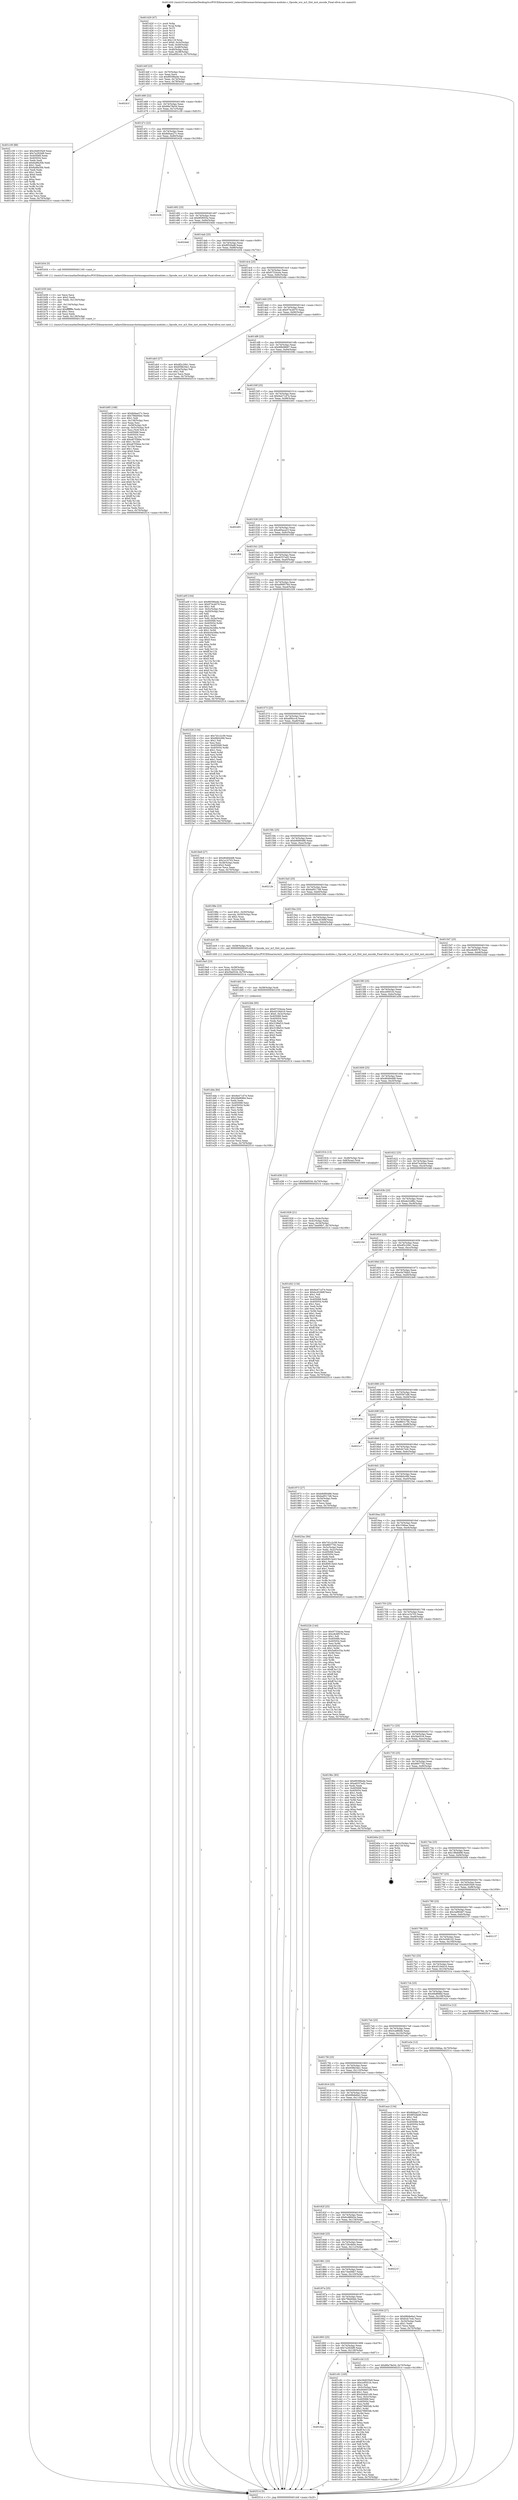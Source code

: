 digraph "0x401420" {
  label = "0x401420 (/mnt/c/Users/mathe/Desktop/tcc/POCII/binaries/extr_radare2librasmarchxtensagnuxtensa-modules.c_Opcode_wsr_m3_Slot_inst_encode_Final-ollvm.out::main(0))"
  labelloc = "t"
  node[shape=record]

  Entry [label="",width=0.3,height=0.3,shape=circle,fillcolor=black,style=filled]
  "0x40144f" [label="{
     0x40144f [23]\l
     | [instrs]\l
     &nbsp;&nbsp;0x40144f \<+3\>: mov -0x70(%rbp),%eax\l
     &nbsp;&nbsp;0x401452 \<+2\>: mov %eax,%ecx\l
     &nbsp;&nbsp;0x401454 \<+6\>: sub $0x89396ede,%ecx\l
     &nbsp;&nbsp;0x40145a \<+3\>: mov %eax,-0x74(%rbp)\l
     &nbsp;&nbsp;0x40145d \<+3\>: mov %ecx,-0x78(%rbp)\l
     &nbsp;&nbsp;0x401460 \<+6\>: je 000000000040241f \<main+0xfff\>\l
  }"]
  "0x40241f" [label="{
     0x40241f\l
  }", style=dashed]
  "0x401466" [label="{
     0x401466 [22]\l
     | [instrs]\l
     &nbsp;&nbsp;0x401466 \<+5\>: jmp 000000000040146b \<main+0x4b\>\l
     &nbsp;&nbsp;0x40146b \<+3\>: mov -0x74(%rbp),%eax\l
     &nbsp;&nbsp;0x40146e \<+5\>: sub $0x89a78e5d,%eax\l
     &nbsp;&nbsp;0x401473 \<+3\>: mov %eax,-0x7c(%rbp)\l
     &nbsp;&nbsp;0x401476 \<+6\>: je 0000000000401c39 \<main+0x819\>\l
  }"]
  Exit [label="",width=0.3,height=0.3,shape=circle,fillcolor=black,style=filled,peripheries=2]
  "0x401c39" [label="{
     0x401c39 [88]\l
     | [instrs]\l
     &nbsp;&nbsp;0x401c39 \<+5\>: mov $0x26d035e9,%eax\l
     &nbsp;&nbsp;0x401c3e \<+5\>: mov $0x7a292bf9,%ecx\l
     &nbsp;&nbsp;0x401c43 \<+7\>: mov 0x405068,%edx\l
     &nbsp;&nbsp;0x401c4a \<+7\>: mov 0x405054,%esi\l
     &nbsp;&nbsp;0x401c51 \<+2\>: mov %edx,%edi\l
     &nbsp;&nbsp;0x401c53 \<+6\>: add $0x6a9fa30b,%edi\l
     &nbsp;&nbsp;0x401c59 \<+3\>: sub $0x1,%edi\l
     &nbsp;&nbsp;0x401c5c \<+6\>: sub $0x6a9fa30b,%edi\l
     &nbsp;&nbsp;0x401c62 \<+3\>: imul %edi,%edx\l
     &nbsp;&nbsp;0x401c65 \<+3\>: and $0x1,%edx\l
     &nbsp;&nbsp;0x401c68 \<+3\>: cmp $0x0,%edx\l
     &nbsp;&nbsp;0x401c6b \<+4\>: sete %r8b\l
     &nbsp;&nbsp;0x401c6f \<+3\>: cmp $0xa,%esi\l
     &nbsp;&nbsp;0x401c72 \<+4\>: setl %r9b\l
     &nbsp;&nbsp;0x401c76 \<+3\>: mov %r8b,%r10b\l
     &nbsp;&nbsp;0x401c79 \<+3\>: and %r9b,%r10b\l
     &nbsp;&nbsp;0x401c7c \<+3\>: xor %r9b,%r8b\l
     &nbsp;&nbsp;0x401c7f \<+3\>: or %r8b,%r10b\l
     &nbsp;&nbsp;0x401c82 \<+4\>: test $0x1,%r10b\l
     &nbsp;&nbsp;0x401c86 \<+3\>: cmovne %ecx,%eax\l
     &nbsp;&nbsp;0x401c89 \<+3\>: mov %eax,-0x70(%rbp)\l
     &nbsp;&nbsp;0x401c8c \<+5\>: jmp 0000000000402514 \<main+0x10f4\>\l
  }"]
  "0x40147c" [label="{
     0x40147c [22]\l
     | [instrs]\l
     &nbsp;&nbsp;0x40147c \<+5\>: jmp 0000000000401481 \<main+0x61\>\l
     &nbsp;&nbsp;0x401481 \<+3\>: mov -0x74(%rbp),%eax\l
     &nbsp;&nbsp;0x401484 \<+5\>: sub $0x8d4ae27c,%eax\l
     &nbsp;&nbsp;0x401489 \<+3\>: mov %eax,-0x80(%rbp)\l
     &nbsp;&nbsp;0x40148c \<+6\>: je 000000000040242b \<main+0x100b\>\l
  }"]
  "0x401dda" [label="{
     0x401dda [84]\l
     | [instrs]\l
     &nbsp;&nbsp;0x401dda \<+5\>: mov $0x9a471d74,%eax\l
     &nbsp;&nbsp;0x401ddf \<+5\>: mov $0x49ef696d,%ecx\l
     &nbsp;&nbsp;0x401de4 \<+2\>: xor %edx,%edx\l
     &nbsp;&nbsp;0x401de6 \<+7\>: mov 0x405068,%esi\l
     &nbsp;&nbsp;0x401ded \<+8\>: mov 0x405054,%r8d\l
     &nbsp;&nbsp;0x401df5 \<+3\>: sub $0x1,%edx\l
     &nbsp;&nbsp;0x401df8 \<+3\>: mov %esi,%r9d\l
     &nbsp;&nbsp;0x401dfb \<+3\>: add %edx,%r9d\l
     &nbsp;&nbsp;0x401dfe \<+4\>: imul %r9d,%esi\l
     &nbsp;&nbsp;0x401e02 \<+3\>: and $0x1,%esi\l
     &nbsp;&nbsp;0x401e05 \<+3\>: cmp $0x0,%esi\l
     &nbsp;&nbsp;0x401e08 \<+4\>: sete %r10b\l
     &nbsp;&nbsp;0x401e0c \<+4\>: cmp $0xa,%r8d\l
     &nbsp;&nbsp;0x401e10 \<+4\>: setl %r11b\l
     &nbsp;&nbsp;0x401e14 \<+3\>: mov %r10b,%bl\l
     &nbsp;&nbsp;0x401e17 \<+3\>: and %r11b,%bl\l
     &nbsp;&nbsp;0x401e1a \<+3\>: xor %r11b,%r10b\l
     &nbsp;&nbsp;0x401e1d \<+3\>: or %r10b,%bl\l
     &nbsp;&nbsp;0x401e20 \<+3\>: test $0x1,%bl\l
     &nbsp;&nbsp;0x401e23 \<+3\>: cmovne %ecx,%eax\l
     &nbsp;&nbsp;0x401e26 \<+3\>: mov %eax,-0x70(%rbp)\l
     &nbsp;&nbsp;0x401e29 \<+5\>: jmp 0000000000402514 \<main+0x10f4\>\l
  }"]
  "0x40242b" [label="{
     0x40242b\l
  }", style=dashed]
  "0x401492" [label="{
     0x401492 [25]\l
     | [instrs]\l
     &nbsp;&nbsp;0x401492 \<+5\>: jmp 0000000000401497 \<main+0x77\>\l
     &nbsp;&nbsp;0x401497 \<+3\>: mov -0x74(%rbp),%eax\l
     &nbsp;&nbsp;0x40149a \<+5\>: sub $0x8f2f055e,%eax\l
     &nbsp;&nbsp;0x40149f \<+6\>: mov %eax,-0x84(%rbp)\l
     &nbsp;&nbsp;0x4014a5 \<+6\>: je 00000000004024dd \<main+0x10bd\>\l
  }"]
  "0x401dd1" [label="{
     0x401dd1 [9]\l
     | [instrs]\l
     &nbsp;&nbsp;0x401dd1 \<+4\>: mov -0x58(%rbp),%rdi\l
     &nbsp;&nbsp;0x401dd5 \<+5\>: call 0000000000401030 \<free@plt\>\l
     | [calls]\l
     &nbsp;&nbsp;0x401030 \{1\} (unknown)\l
  }"]
  "0x4024dd" [label="{
     0x4024dd\l
  }", style=dashed]
  "0x4014ab" [label="{
     0x4014ab [25]\l
     | [instrs]\l
     &nbsp;&nbsp;0x4014ab \<+5\>: jmp 00000000004014b0 \<main+0x90\>\l
     &nbsp;&nbsp;0x4014b0 \<+3\>: mov -0x74(%rbp),%eax\l
     &nbsp;&nbsp;0x4014b3 \<+5\>: sub $0x8f32fad8,%eax\l
     &nbsp;&nbsp;0x4014b8 \<+6\>: mov %eax,-0x88(%rbp)\l
     &nbsp;&nbsp;0x4014be \<+6\>: je 0000000000401b54 \<main+0x734\>\l
  }"]
  "0x4018ac" [label="{
     0x4018ac\l
  }", style=dashed]
  "0x401b54" [label="{
     0x401b54 [5]\l
     | [instrs]\l
     &nbsp;&nbsp;0x401b54 \<+5\>: call 0000000000401160 \<next_i\>\l
     | [calls]\l
     &nbsp;&nbsp;0x401160 \{1\} (/mnt/c/Users/mathe/Desktop/tcc/POCII/binaries/extr_radare2librasmarchxtensagnuxtensa-modules.c_Opcode_wsr_m3_Slot_inst_encode_Final-ollvm.out::next_i)\l
  }"]
  "0x4014c4" [label="{
     0x4014c4 [25]\l
     | [instrs]\l
     &nbsp;&nbsp;0x4014c4 \<+5\>: jmp 00000000004014c9 \<main+0xa9\>\l
     &nbsp;&nbsp;0x4014c9 \<+3\>: mov -0x74(%rbp),%eax\l
     &nbsp;&nbsp;0x4014cc \<+5\>: sub $0x97334cea,%eax\l
     &nbsp;&nbsp;0x4014d1 \<+6\>: mov %eax,-0x8c(%rbp)\l
     &nbsp;&nbsp;0x4014d7 \<+6\>: je 00000000004024fa \<main+0x10da\>\l
  }"]
  "0x401c91" [label="{
     0x401c91 [165]\l
     | [instrs]\l
     &nbsp;&nbsp;0x401c91 \<+5\>: mov $0x26d035e9,%eax\l
     &nbsp;&nbsp;0x401c96 \<+5\>: mov $0xce9501fc,%ecx\l
     &nbsp;&nbsp;0x401c9b \<+2\>: mov $0x1,%dl\l
     &nbsp;&nbsp;0x401c9d \<+3\>: mov -0x5c(%rbp),%esi\l
     &nbsp;&nbsp;0x401ca0 \<+6\>: sub $0xd44b01d8,%esi\l
     &nbsp;&nbsp;0x401ca6 \<+3\>: add $0x1,%esi\l
     &nbsp;&nbsp;0x401ca9 \<+6\>: add $0xd44b01d8,%esi\l
     &nbsp;&nbsp;0x401caf \<+3\>: mov %esi,-0x5c(%rbp)\l
     &nbsp;&nbsp;0x401cb2 \<+7\>: mov 0x405068,%esi\l
     &nbsp;&nbsp;0x401cb9 \<+7\>: mov 0x405054,%edi\l
     &nbsp;&nbsp;0x401cc0 \<+3\>: mov %esi,%r8d\l
     &nbsp;&nbsp;0x401cc3 \<+7\>: add $0xb79665db,%r8d\l
     &nbsp;&nbsp;0x401cca \<+4\>: sub $0x1,%r8d\l
     &nbsp;&nbsp;0x401cce \<+7\>: sub $0xb79665db,%r8d\l
     &nbsp;&nbsp;0x401cd5 \<+4\>: imul %r8d,%esi\l
     &nbsp;&nbsp;0x401cd9 \<+3\>: and $0x1,%esi\l
     &nbsp;&nbsp;0x401cdc \<+3\>: cmp $0x0,%esi\l
     &nbsp;&nbsp;0x401cdf \<+4\>: sete %r9b\l
     &nbsp;&nbsp;0x401ce3 \<+3\>: cmp $0xa,%edi\l
     &nbsp;&nbsp;0x401ce6 \<+4\>: setl %r10b\l
     &nbsp;&nbsp;0x401cea \<+3\>: mov %r9b,%r11b\l
     &nbsp;&nbsp;0x401ced \<+4\>: xor $0xff,%r11b\l
     &nbsp;&nbsp;0x401cf1 \<+3\>: mov %r10b,%bl\l
     &nbsp;&nbsp;0x401cf4 \<+3\>: xor $0xff,%bl\l
     &nbsp;&nbsp;0x401cf7 \<+3\>: xor $0x1,%dl\l
     &nbsp;&nbsp;0x401cfa \<+3\>: mov %r11b,%r14b\l
     &nbsp;&nbsp;0x401cfd \<+4\>: and $0xff,%r14b\l
     &nbsp;&nbsp;0x401d01 \<+3\>: and %dl,%r9b\l
     &nbsp;&nbsp;0x401d04 \<+3\>: mov %bl,%r15b\l
     &nbsp;&nbsp;0x401d07 \<+4\>: and $0xff,%r15b\l
     &nbsp;&nbsp;0x401d0b \<+3\>: and %dl,%r10b\l
     &nbsp;&nbsp;0x401d0e \<+3\>: or %r9b,%r14b\l
     &nbsp;&nbsp;0x401d11 \<+3\>: or %r10b,%r15b\l
     &nbsp;&nbsp;0x401d14 \<+3\>: xor %r15b,%r14b\l
     &nbsp;&nbsp;0x401d17 \<+3\>: or %bl,%r11b\l
     &nbsp;&nbsp;0x401d1a \<+4\>: xor $0xff,%r11b\l
     &nbsp;&nbsp;0x401d1e \<+3\>: or $0x1,%dl\l
     &nbsp;&nbsp;0x401d21 \<+3\>: and %dl,%r11b\l
     &nbsp;&nbsp;0x401d24 \<+3\>: or %r11b,%r14b\l
     &nbsp;&nbsp;0x401d27 \<+4\>: test $0x1,%r14b\l
     &nbsp;&nbsp;0x401d2b \<+3\>: cmovne %ecx,%eax\l
     &nbsp;&nbsp;0x401d2e \<+3\>: mov %eax,-0x70(%rbp)\l
     &nbsp;&nbsp;0x401d31 \<+5\>: jmp 0000000000402514 \<main+0x10f4\>\l
  }"]
  "0x4024fa" [label="{
     0x4024fa\l
  }", style=dashed]
  "0x4014dd" [label="{
     0x4014dd [25]\l
     | [instrs]\l
     &nbsp;&nbsp;0x4014dd \<+5\>: jmp 00000000004014e2 \<main+0xc2\>\l
     &nbsp;&nbsp;0x4014e2 \<+3\>: mov -0x74(%rbp),%eax\l
     &nbsp;&nbsp;0x4014e5 \<+5\>: sub $0x974c4070,%eax\l
     &nbsp;&nbsp;0x4014ea \<+6\>: mov %eax,-0x90(%rbp)\l
     &nbsp;&nbsp;0x4014f0 \<+6\>: je 0000000000401ab3 \<main+0x693\>\l
  }"]
  "0x401893" [label="{
     0x401893 [25]\l
     | [instrs]\l
     &nbsp;&nbsp;0x401893 \<+5\>: jmp 0000000000401898 \<main+0x478\>\l
     &nbsp;&nbsp;0x401898 \<+3\>: mov -0x74(%rbp),%eax\l
     &nbsp;&nbsp;0x40189b \<+5\>: sub $0x7a292bf9,%eax\l
     &nbsp;&nbsp;0x4018a0 \<+6\>: mov %eax,-0x128(%rbp)\l
     &nbsp;&nbsp;0x4018a6 \<+6\>: je 0000000000401c91 \<main+0x871\>\l
  }"]
  "0x401ab3" [label="{
     0x401ab3 [27]\l
     | [instrs]\l
     &nbsp;&nbsp;0x401ab3 \<+5\>: mov $0xdf2c20b1,%eax\l
     &nbsp;&nbsp;0x401ab8 \<+5\>: mov $0x658b34e1,%ecx\l
     &nbsp;&nbsp;0x401abd \<+3\>: mov -0x2e(%rbp),%dl\l
     &nbsp;&nbsp;0x401ac0 \<+3\>: test $0x1,%dl\l
     &nbsp;&nbsp;0x401ac3 \<+3\>: cmovne %ecx,%eax\l
     &nbsp;&nbsp;0x401ac6 \<+3\>: mov %eax,-0x70(%rbp)\l
     &nbsp;&nbsp;0x401ac9 \<+5\>: jmp 0000000000402514 \<main+0x10f4\>\l
  }"]
  "0x4014f6" [label="{
     0x4014f6 [25]\l
     | [instrs]\l
     &nbsp;&nbsp;0x4014f6 \<+5\>: jmp 00000000004014fb \<main+0xdb\>\l
     &nbsp;&nbsp;0x4014fb \<+3\>: mov -0x74(%rbp),%eax\l
     &nbsp;&nbsp;0x4014fe \<+5\>: sub $0x99b08697,%eax\l
     &nbsp;&nbsp;0x401503 \<+6\>: mov %eax,-0x94(%rbp)\l
     &nbsp;&nbsp;0x401509 \<+6\>: je 000000000040208c \<main+0xc6c\>\l
  }"]
  "0x401c2d" [label="{
     0x401c2d [12]\l
     | [instrs]\l
     &nbsp;&nbsp;0x401c2d \<+7\>: movl $0x89a78e5d,-0x70(%rbp)\l
     &nbsp;&nbsp;0x401c34 \<+5\>: jmp 0000000000402514 \<main+0x10f4\>\l
  }"]
  "0x40208c" [label="{
     0x40208c\l
  }", style=dashed]
  "0x40150f" [label="{
     0x40150f [25]\l
     | [instrs]\l
     &nbsp;&nbsp;0x40150f \<+5\>: jmp 0000000000401514 \<main+0xf4\>\l
     &nbsp;&nbsp;0x401514 \<+3\>: mov -0x74(%rbp),%eax\l
     &nbsp;&nbsp;0x401517 \<+5\>: sub $0x9a471d74,%eax\l
     &nbsp;&nbsp;0x40151c \<+6\>: mov %eax,-0x98(%rbp)\l
     &nbsp;&nbsp;0x401522 \<+6\>: je 0000000000402491 \<main+0x1071\>\l
  }"]
  "0x401b85" [label="{
     0x401b85 [168]\l
     | [instrs]\l
     &nbsp;&nbsp;0x401b85 \<+5\>: mov $0x8d4ae27c,%ecx\l
     &nbsp;&nbsp;0x401b8a \<+5\>: mov $0x79bb94dc,%edx\l
     &nbsp;&nbsp;0x401b8f \<+3\>: mov $0x1,%dil\l
     &nbsp;&nbsp;0x401b92 \<+6\>: mov -0x138(%rbp),%esi\l
     &nbsp;&nbsp;0x401b98 \<+3\>: imul %eax,%esi\l
     &nbsp;&nbsp;0x401b9b \<+4\>: mov -0x58(%rbp),%r8\l
     &nbsp;&nbsp;0x401b9f \<+4\>: movslq -0x5c(%rbp),%r9\l
     &nbsp;&nbsp;0x401ba3 \<+4\>: mov %esi,(%r8,%r9,4)\l
     &nbsp;&nbsp;0x401ba7 \<+7\>: mov 0x405068,%eax\l
     &nbsp;&nbsp;0x401bae \<+7\>: mov 0x405054,%esi\l
     &nbsp;&nbsp;0x401bb5 \<+3\>: mov %eax,%r10d\l
     &nbsp;&nbsp;0x401bb8 \<+7\>: add $0xa87f3bbe,%r10d\l
     &nbsp;&nbsp;0x401bbf \<+4\>: sub $0x1,%r10d\l
     &nbsp;&nbsp;0x401bc3 \<+7\>: sub $0xa87f3bbe,%r10d\l
     &nbsp;&nbsp;0x401bca \<+4\>: imul %r10d,%eax\l
     &nbsp;&nbsp;0x401bce \<+3\>: and $0x1,%eax\l
     &nbsp;&nbsp;0x401bd1 \<+3\>: cmp $0x0,%eax\l
     &nbsp;&nbsp;0x401bd4 \<+4\>: sete %r11b\l
     &nbsp;&nbsp;0x401bd8 \<+3\>: cmp $0xa,%esi\l
     &nbsp;&nbsp;0x401bdb \<+3\>: setl %bl\l
     &nbsp;&nbsp;0x401bde \<+3\>: mov %r11b,%r14b\l
     &nbsp;&nbsp;0x401be1 \<+4\>: xor $0xff,%r14b\l
     &nbsp;&nbsp;0x401be5 \<+3\>: mov %bl,%r15b\l
     &nbsp;&nbsp;0x401be8 \<+4\>: xor $0xff,%r15b\l
     &nbsp;&nbsp;0x401bec \<+4\>: xor $0x0,%dil\l
     &nbsp;&nbsp;0x401bf0 \<+3\>: mov %r14b,%r12b\l
     &nbsp;&nbsp;0x401bf3 \<+4\>: and $0x0,%r12b\l
     &nbsp;&nbsp;0x401bf7 \<+3\>: and %dil,%r11b\l
     &nbsp;&nbsp;0x401bfa \<+3\>: mov %r15b,%r13b\l
     &nbsp;&nbsp;0x401bfd \<+4\>: and $0x0,%r13b\l
     &nbsp;&nbsp;0x401c01 \<+3\>: and %dil,%bl\l
     &nbsp;&nbsp;0x401c04 \<+3\>: or %r11b,%r12b\l
     &nbsp;&nbsp;0x401c07 \<+3\>: or %bl,%r13b\l
     &nbsp;&nbsp;0x401c0a \<+3\>: xor %r13b,%r12b\l
     &nbsp;&nbsp;0x401c0d \<+3\>: or %r15b,%r14b\l
     &nbsp;&nbsp;0x401c10 \<+4\>: xor $0xff,%r14b\l
     &nbsp;&nbsp;0x401c14 \<+4\>: or $0x0,%dil\l
     &nbsp;&nbsp;0x401c18 \<+3\>: and %dil,%r14b\l
     &nbsp;&nbsp;0x401c1b \<+3\>: or %r14b,%r12b\l
     &nbsp;&nbsp;0x401c1e \<+4\>: test $0x1,%r12b\l
     &nbsp;&nbsp;0x401c22 \<+3\>: cmovne %edx,%ecx\l
     &nbsp;&nbsp;0x401c25 \<+3\>: mov %ecx,-0x70(%rbp)\l
     &nbsp;&nbsp;0x401c28 \<+5\>: jmp 0000000000402514 \<main+0x10f4\>\l
  }"]
  "0x402491" [label="{
     0x402491\l
  }", style=dashed]
  "0x401528" [label="{
     0x401528 [25]\l
     | [instrs]\l
     &nbsp;&nbsp;0x401528 \<+5\>: jmp 000000000040152d \<main+0x10d\>\l
     &nbsp;&nbsp;0x40152d \<+3\>: mov -0x74(%rbp),%eax\l
     &nbsp;&nbsp;0x401530 \<+5\>: sub $0xa60aca23,%eax\l
     &nbsp;&nbsp;0x401535 \<+6\>: mov %eax,-0x9c(%rbp)\l
     &nbsp;&nbsp;0x40153b \<+6\>: je 0000000000401f58 \<main+0xb38\>\l
  }"]
  "0x401b59" [label="{
     0x401b59 [44]\l
     | [instrs]\l
     &nbsp;&nbsp;0x401b59 \<+2\>: xor %ecx,%ecx\l
     &nbsp;&nbsp;0x401b5b \<+5\>: mov $0x2,%edx\l
     &nbsp;&nbsp;0x401b60 \<+6\>: mov %edx,-0x134(%rbp)\l
     &nbsp;&nbsp;0x401b66 \<+1\>: cltd\l
     &nbsp;&nbsp;0x401b67 \<+6\>: mov -0x134(%rbp),%esi\l
     &nbsp;&nbsp;0x401b6d \<+2\>: idiv %esi\l
     &nbsp;&nbsp;0x401b6f \<+6\>: imul $0xfffffffe,%edx,%edx\l
     &nbsp;&nbsp;0x401b75 \<+3\>: sub $0x1,%ecx\l
     &nbsp;&nbsp;0x401b78 \<+2\>: sub %ecx,%edx\l
     &nbsp;&nbsp;0x401b7a \<+6\>: mov %edx,-0x138(%rbp)\l
     &nbsp;&nbsp;0x401b80 \<+5\>: call 0000000000401160 \<next_i\>\l
     | [calls]\l
     &nbsp;&nbsp;0x401160 \{1\} (/mnt/c/Users/mathe/Desktop/tcc/POCII/binaries/extr_radare2librasmarchxtensagnuxtensa-modules.c_Opcode_wsr_m3_Slot_inst_encode_Final-ollvm.out::next_i)\l
  }"]
  "0x401f58" [label="{
     0x401f58\l
  }", style=dashed]
  "0x401541" [label="{
     0x401541 [25]\l
     | [instrs]\l
     &nbsp;&nbsp;0x401541 \<+5\>: jmp 0000000000401546 \<main+0x126\>\l
     &nbsp;&nbsp;0x401546 \<+3\>: mov -0x74(%rbp),%eax\l
     &nbsp;&nbsp;0x401549 \<+5\>: sub $0xa6337ed2,%eax\l
     &nbsp;&nbsp;0x40154e \<+6\>: mov %eax,-0xa0(%rbp)\l
     &nbsp;&nbsp;0x401554 \<+6\>: je 0000000000401a0f \<main+0x5ef\>\l
  }"]
  "0x4019a5" [label="{
     0x4019a5 [23]\l
     | [instrs]\l
     &nbsp;&nbsp;0x4019a5 \<+4\>: mov %rax,-0x58(%rbp)\l
     &nbsp;&nbsp;0x4019a9 \<+7\>: movl $0x0,-0x5c(%rbp)\l
     &nbsp;&nbsp;0x4019b0 \<+7\>: movl $0x5fa0534,-0x70(%rbp)\l
     &nbsp;&nbsp;0x4019b7 \<+5\>: jmp 0000000000402514 \<main+0x10f4\>\l
  }"]
  "0x401a0f" [label="{
     0x401a0f [164]\l
     | [instrs]\l
     &nbsp;&nbsp;0x401a0f \<+5\>: mov $0x89396ede,%eax\l
     &nbsp;&nbsp;0x401a14 \<+5\>: mov $0x974c4070,%ecx\l
     &nbsp;&nbsp;0x401a19 \<+2\>: mov $0x1,%dl\l
     &nbsp;&nbsp;0x401a1b \<+3\>: mov -0x5c(%rbp),%esi\l
     &nbsp;&nbsp;0x401a1e \<+3\>: cmp -0x50(%rbp),%esi\l
     &nbsp;&nbsp;0x401a21 \<+4\>: setl %dil\l
     &nbsp;&nbsp;0x401a25 \<+4\>: and $0x1,%dil\l
     &nbsp;&nbsp;0x401a29 \<+4\>: mov %dil,-0x2e(%rbp)\l
     &nbsp;&nbsp;0x401a2d \<+7\>: mov 0x405068,%esi\l
     &nbsp;&nbsp;0x401a34 \<+8\>: mov 0x405054,%r8d\l
     &nbsp;&nbsp;0x401a3c \<+3\>: mov %esi,%r9d\l
     &nbsp;&nbsp;0x401a3f \<+7\>: add $0xbc0a3d6e,%r9d\l
     &nbsp;&nbsp;0x401a46 \<+4\>: sub $0x1,%r9d\l
     &nbsp;&nbsp;0x401a4a \<+7\>: sub $0xbc0a3d6e,%r9d\l
     &nbsp;&nbsp;0x401a51 \<+4\>: imul %r9d,%esi\l
     &nbsp;&nbsp;0x401a55 \<+3\>: and $0x1,%esi\l
     &nbsp;&nbsp;0x401a58 \<+3\>: cmp $0x0,%esi\l
     &nbsp;&nbsp;0x401a5b \<+4\>: sete %dil\l
     &nbsp;&nbsp;0x401a5f \<+4\>: cmp $0xa,%r8d\l
     &nbsp;&nbsp;0x401a63 \<+4\>: setl %r10b\l
     &nbsp;&nbsp;0x401a67 \<+3\>: mov %dil,%r11b\l
     &nbsp;&nbsp;0x401a6a \<+4\>: xor $0xff,%r11b\l
     &nbsp;&nbsp;0x401a6e \<+3\>: mov %r10b,%bl\l
     &nbsp;&nbsp;0x401a71 \<+3\>: xor $0xff,%bl\l
     &nbsp;&nbsp;0x401a74 \<+3\>: xor $0x0,%dl\l
     &nbsp;&nbsp;0x401a77 \<+3\>: mov %r11b,%r14b\l
     &nbsp;&nbsp;0x401a7a \<+4\>: and $0x0,%r14b\l
     &nbsp;&nbsp;0x401a7e \<+3\>: and %dl,%dil\l
     &nbsp;&nbsp;0x401a81 \<+3\>: mov %bl,%r15b\l
     &nbsp;&nbsp;0x401a84 \<+4\>: and $0x0,%r15b\l
     &nbsp;&nbsp;0x401a88 \<+3\>: and %dl,%r10b\l
     &nbsp;&nbsp;0x401a8b \<+3\>: or %dil,%r14b\l
     &nbsp;&nbsp;0x401a8e \<+3\>: or %r10b,%r15b\l
     &nbsp;&nbsp;0x401a91 \<+3\>: xor %r15b,%r14b\l
     &nbsp;&nbsp;0x401a94 \<+3\>: or %bl,%r11b\l
     &nbsp;&nbsp;0x401a97 \<+4\>: xor $0xff,%r11b\l
     &nbsp;&nbsp;0x401a9b \<+3\>: or $0x0,%dl\l
     &nbsp;&nbsp;0x401a9e \<+3\>: and %dl,%r11b\l
     &nbsp;&nbsp;0x401aa1 \<+3\>: or %r11b,%r14b\l
     &nbsp;&nbsp;0x401aa4 \<+4\>: test $0x1,%r14b\l
     &nbsp;&nbsp;0x401aa8 \<+3\>: cmovne %ecx,%eax\l
     &nbsp;&nbsp;0x401aab \<+3\>: mov %eax,-0x70(%rbp)\l
     &nbsp;&nbsp;0x401aae \<+5\>: jmp 0000000000402514 \<main+0x10f4\>\l
  }"]
  "0x40155a" [label="{
     0x40155a [25]\l
     | [instrs]\l
     &nbsp;&nbsp;0x40155a \<+5\>: jmp 000000000040155f \<main+0x13f\>\l
     &nbsp;&nbsp;0x40155f \<+3\>: mov -0x74(%rbp),%eax\l
     &nbsp;&nbsp;0x401562 \<+5\>: sub $0xa989576d,%eax\l
     &nbsp;&nbsp;0x401567 \<+6\>: mov %eax,-0xa4(%rbp)\l
     &nbsp;&nbsp;0x40156d \<+6\>: je 0000000000402326 \<main+0xf06\>\l
  }"]
  "0x40187a" [label="{
     0x40187a [25]\l
     | [instrs]\l
     &nbsp;&nbsp;0x40187a \<+5\>: jmp 000000000040187f \<main+0x45f\>\l
     &nbsp;&nbsp;0x40187f \<+3\>: mov -0x74(%rbp),%eax\l
     &nbsp;&nbsp;0x401882 \<+5\>: sub $0x79bb94dc,%eax\l
     &nbsp;&nbsp;0x401887 \<+6\>: mov %eax,-0x124(%rbp)\l
     &nbsp;&nbsp;0x40188d \<+6\>: je 0000000000401c2d \<main+0x80d\>\l
  }"]
  "0x402326" [label="{
     0x402326 [134]\l
     | [instrs]\l
     &nbsp;&nbsp;0x402326 \<+5\>: mov $0x7d1c2c59,%eax\l
     &nbsp;&nbsp;0x40232b \<+5\>: mov $0xfdb0c0fd,%ecx\l
     &nbsp;&nbsp;0x402330 \<+2\>: mov $0x1,%dl\l
     &nbsp;&nbsp;0x402332 \<+2\>: xor %esi,%esi\l
     &nbsp;&nbsp;0x402334 \<+7\>: mov 0x405068,%edi\l
     &nbsp;&nbsp;0x40233b \<+8\>: mov 0x405054,%r8d\l
     &nbsp;&nbsp;0x402343 \<+3\>: sub $0x1,%esi\l
     &nbsp;&nbsp;0x402346 \<+3\>: mov %edi,%r9d\l
     &nbsp;&nbsp;0x402349 \<+3\>: add %esi,%r9d\l
     &nbsp;&nbsp;0x40234c \<+4\>: imul %r9d,%edi\l
     &nbsp;&nbsp;0x402350 \<+3\>: and $0x1,%edi\l
     &nbsp;&nbsp;0x402353 \<+3\>: cmp $0x0,%edi\l
     &nbsp;&nbsp;0x402356 \<+4\>: sete %r10b\l
     &nbsp;&nbsp;0x40235a \<+4\>: cmp $0xa,%r8d\l
     &nbsp;&nbsp;0x40235e \<+4\>: setl %r11b\l
     &nbsp;&nbsp;0x402362 \<+3\>: mov %r10b,%bl\l
     &nbsp;&nbsp;0x402365 \<+3\>: xor $0xff,%bl\l
     &nbsp;&nbsp;0x402368 \<+3\>: mov %r11b,%r14b\l
     &nbsp;&nbsp;0x40236b \<+4\>: xor $0xff,%r14b\l
     &nbsp;&nbsp;0x40236f \<+3\>: xor $0x0,%dl\l
     &nbsp;&nbsp;0x402372 \<+3\>: mov %bl,%r15b\l
     &nbsp;&nbsp;0x402375 \<+4\>: and $0x0,%r15b\l
     &nbsp;&nbsp;0x402379 \<+3\>: and %dl,%r10b\l
     &nbsp;&nbsp;0x40237c \<+3\>: mov %r14b,%r12b\l
     &nbsp;&nbsp;0x40237f \<+4\>: and $0x0,%r12b\l
     &nbsp;&nbsp;0x402383 \<+3\>: and %dl,%r11b\l
     &nbsp;&nbsp;0x402386 \<+3\>: or %r10b,%r15b\l
     &nbsp;&nbsp;0x402389 \<+3\>: or %r11b,%r12b\l
     &nbsp;&nbsp;0x40238c \<+3\>: xor %r12b,%r15b\l
     &nbsp;&nbsp;0x40238f \<+3\>: or %r14b,%bl\l
     &nbsp;&nbsp;0x402392 \<+3\>: xor $0xff,%bl\l
     &nbsp;&nbsp;0x402395 \<+3\>: or $0x0,%dl\l
     &nbsp;&nbsp;0x402398 \<+2\>: and %dl,%bl\l
     &nbsp;&nbsp;0x40239a \<+3\>: or %bl,%r15b\l
     &nbsp;&nbsp;0x40239d \<+4\>: test $0x1,%r15b\l
     &nbsp;&nbsp;0x4023a1 \<+3\>: cmovne %ecx,%eax\l
     &nbsp;&nbsp;0x4023a4 \<+3\>: mov %eax,-0x70(%rbp)\l
     &nbsp;&nbsp;0x4023a7 \<+5\>: jmp 0000000000402514 \<main+0x10f4\>\l
  }"]
  "0x401573" [label="{
     0x401573 [25]\l
     | [instrs]\l
     &nbsp;&nbsp;0x401573 \<+5\>: jmp 0000000000401578 \<main+0x158\>\l
     &nbsp;&nbsp;0x401578 \<+3\>: mov -0x74(%rbp),%eax\l
     &nbsp;&nbsp;0x40157b \<+5\>: sub $0xaf0fccc4,%eax\l
     &nbsp;&nbsp;0x401580 \<+6\>: mov %eax,-0xa8(%rbp)\l
     &nbsp;&nbsp;0x401586 \<+6\>: je 00000000004018e8 \<main+0x4c8\>\l
  }"]
  "0x40193d" [label="{
     0x40193d [27]\l
     | [instrs]\l
     &nbsp;&nbsp;0x40193d \<+5\>: mov $0x68b8e6a2,%eax\l
     &nbsp;&nbsp;0x401942 \<+5\>: mov $0xfcdc7e4c,%ecx\l
     &nbsp;&nbsp;0x401947 \<+3\>: mov -0x34(%rbp),%edx\l
     &nbsp;&nbsp;0x40194a \<+3\>: cmp $0x1,%edx\l
     &nbsp;&nbsp;0x40194d \<+3\>: cmovl %ecx,%eax\l
     &nbsp;&nbsp;0x401950 \<+3\>: mov %eax,-0x70(%rbp)\l
     &nbsp;&nbsp;0x401953 \<+5\>: jmp 0000000000402514 \<main+0x10f4\>\l
  }"]
  "0x4018e8" [label="{
     0x4018e8 [27]\l
     | [instrs]\l
     &nbsp;&nbsp;0x4018e8 \<+5\>: mov $0xd6484dd8,%eax\l
     &nbsp;&nbsp;0x4018ed \<+5\>: mov $0x1e1b703,%ecx\l
     &nbsp;&nbsp;0x4018f2 \<+3\>: mov -0x38(%rbp),%edx\l
     &nbsp;&nbsp;0x4018f5 \<+3\>: cmp $0x2,%edx\l
     &nbsp;&nbsp;0x4018f8 \<+3\>: cmovne %ecx,%eax\l
     &nbsp;&nbsp;0x4018fb \<+3\>: mov %eax,-0x70(%rbp)\l
     &nbsp;&nbsp;0x4018fe \<+5\>: jmp 0000000000402514 \<main+0x10f4\>\l
  }"]
  "0x40158c" [label="{
     0x40158c [25]\l
     | [instrs]\l
     &nbsp;&nbsp;0x40158c \<+5\>: jmp 0000000000401591 \<main+0x171\>\l
     &nbsp;&nbsp;0x401591 \<+3\>: mov -0x74(%rbp),%eax\l
     &nbsp;&nbsp;0x401594 \<+5\>: sub $0xb9d90486,%eax\l
     &nbsp;&nbsp;0x401599 \<+6\>: mov %eax,-0xac(%rbp)\l
     &nbsp;&nbsp;0x40159f \<+6\>: je 000000000040212b \<main+0xd0b\>\l
  }"]
  "0x402514" [label="{
     0x402514 [5]\l
     | [instrs]\l
     &nbsp;&nbsp;0x402514 \<+5\>: jmp 000000000040144f \<main+0x2f\>\l
  }"]
  "0x401420" [label="{
     0x401420 [47]\l
     | [instrs]\l
     &nbsp;&nbsp;0x401420 \<+1\>: push %rbp\l
     &nbsp;&nbsp;0x401421 \<+3\>: mov %rsp,%rbp\l
     &nbsp;&nbsp;0x401424 \<+2\>: push %r15\l
     &nbsp;&nbsp;0x401426 \<+2\>: push %r14\l
     &nbsp;&nbsp;0x401428 \<+2\>: push %r13\l
     &nbsp;&nbsp;0x40142a \<+2\>: push %r12\l
     &nbsp;&nbsp;0x40142c \<+1\>: push %rbx\l
     &nbsp;&nbsp;0x40142d \<+7\>: sub $0x118,%rsp\l
     &nbsp;&nbsp;0x401434 \<+7\>: movl $0x0,-0x3c(%rbp)\l
     &nbsp;&nbsp;0x40143b \<+3\>: mov %edi,-0x40(%rbp)\l
     &nbsp;&nbsp;0x40143e \<+4\>: mov %rsi,-0x48(%rbp)\l
     &nbsp;&nbsp;0x401442 \<+3\>: mov -0x40(%rbp),%edi\l
     &nbsp;&nbsp;0x401445 \<+3\>: mov %edi,-0x38(%rbp)\l
     &nbsp;&nbsp;0x401448 \<+7\>: movl $0xaf0fccc4,-0x70(%rbp)\l
  }"]
  "0x401861" [label="{
     0x401861 [25]\l
     | [instrs]\l
     &nbsp;&nbsp;0x401861 \<+5\>: jmp 0000000000401866 \<main+0x446\>\l
     &nbsp;&nbsp;0x401866 \<+3\>: mov -0x74(%rbp),%eax\l
     &nbsp;&nbsp;0x401869 \<+5\>: sub $0x73ee06b7,%eax\l
     &nbsp;&nbsp;0x40186e \<+6\>: mov %eax,-0x120(%rbp)\l
     &nbsp;&nbsp;0x401874 \<+6\>: je 000000000040193d \<main+0x51d\>\l
  }"]
  "0x40212b" [label="{
     0x40212b\l
  }", style=dashed]
  "0x4015a5" [label="{
     0x4015a5 [25]\l
     | [instrs]\l
     &nbsp;&nbsp;0x4015a5 \<+5\>: jmp 00000000004015aa \<main+0x18a\>\l
     &nbsp;&nbsp;0x4015aa \<+3\>: mov -0x74(%rbp),%eax\l
     &nbsp;&nbsp;0x4015ad \<+5\>: sub $0xba9517d8,%eax\l
     &nbsp;&nbsp;0x4015b2 \<+6\>: mov %eax,-0xb0(%rbp)\l
     &nbsp;&nbsp;0x4015b8 \<+6\>: je 000000000040198e \<main+0x56e\>\l
  }"]
  "0x40221f" [label="{
     0x40221f\l
  }", style=dashed]
  "0x40198e" [label="{
     0x40198e [23]\l
     | [instrs]\l
     &nbsp;&nbsp;0x40198e \<+7\>: movl $0x1,-0x50(%rbp)\l
     &nbsp;&nbsp;0x401995 \<+4\>: movslq -0x50(%rbp),%rax\l
     &nbsp;&nbsp;0x401999 \<+4\>: shl $0x2,%rax\l
     &nbsp;&nbsp;0x40199d \<+3\>: mov %rax,%rdi\l
     &nbsp;&nbsp;0x4019a0 \<+5\>: call 0000000000401050 \<malloc@plt\>\l
     | [calls]\l
     &nbsp;&nbsp;0x401050 \{1\} (unknown)\l
  }"]
  "0x4015be" [label="{
     0x4015be [25]\l
     | [instrs]\l
     &nbsp;&nbsp;0x4015be \<+5\>: jmp 00000000004015c3 \<main+0x1a3\>\l
     &nbsp;&nbsp;0x4015c3 \<+3\>: mov -0x74(%rbp),%eax\l
     &nbsp;&nbsp;0x4015c6 \<+5\>: sub $0xbc45368f,%eax\l
     &nbsp;&nbsp;0x4015cb \<+6\>: mov %eax,-0xb4(%rbp)\l
     &nbsp;&nbsp;0x4015d1 \<+6\>: je 0000000000401dc8 \<main+0x9a8\>\l
  }"]
  "0x401848" [label="{
     0x401848 [25]\l
     | [instrs]\l
     &nbsp;&nbsp;0x401848 \<+5\>: jmp 000000000040184d \<main+0x42d\>\l
     &nbsp;&nbsp;0x40184d \<+3\>: mov -0x74(%rbp),%eax\l
     &nbsp;&nbsp;0x401850 \<+5\>: sub $0x729c4b0a,%eax\l
     &nbsp;&nbsp;0x401855 \<+6\>: mov %eax,-0x11c(%rbp)\l
     &nbsp;&nbsp;0x40185b \<+6\>: je 000000000040221f \<main+0xdff\>\l
  }"]
  "0x401dc8" [label="{
     0x401dc8 [9]\l
     | [instrs]\l
     &nbsp;&nbsp;0x401dc8 \<+4\>: mov -0x58(%rbp),%rdi\l
     &nbsp;&nbsp;0x401dcc \<+5\>: call 0000000000401400 \<Opcode_wsr_m3_Slot_inst_encode\>\l
     | [calls]\l
     &nbsp;&nbsp;0x401400 \{1\} (/mnt/c/Users/mathe/Desktop/tcc/POCII/binaries/extr_radare2librasmarchxtensagnuxtensa-modules.c_Opcode_wsr_m3_Slot_inst_encode_Final-ollvm.out::Opcode_wsr_m3_Slot_inst_encode)\l
  }"]
  "0x4015d7" [label="{
     0x4015d7 [25]\l
     | [instrs]\l
     &nbsp;&nbsp;0x4015d7 \<+5\>: jmp 00000000004015dc \<main+0x1bc\>\l
     &nbsp;&nbsp;0x4015dc \<+3\>: mov -0x74(%rbp),%eax\l
     &nbsp;&nbsp;0x4015df \<+5\>: sub $0xc8c6f576,%eax\l
     &nbsp;&nbsp;0x4015e4 \<+6\>: mov %eax,-0xb8(%rbp)\l
     &nbsp;&nbsp;0x4015ea \<+6\>: je 00000000004022bb \<main+0xe9b\>\l
  }"]
  "0x4020a7" [label="{
     0x4020a7\l
  }", style=dashed]
  "0x4022bb" [label="{
     0x4022bb [95]\l
     | [instrs]\l
     &nbsp;&nbsp;0x4022bb \<+5\>: mov $0x97334cea,%eax\l
     &nbsp;&nbsp;0x4022c0 \<+5\>: mov $0x4519d416,%ecx\l
     &nbsp;&nbsp;0x4022c5 \<+7\>: movl $0x0,-0x3c(%rbp)\l
     &nbsp;&nbsp;0x4022cc \<+7\>: mov 0x405068,%edx\l
     &nbsp;&nbsp;0x4022d3 \<+7\>: mov 0x405054,%esi\l
     &nbsp;&nbsp;0x4022da \<+2\>: mov %edx,%edi\l
     &nbsp;&nbsp;0x4022dc \<+6\>: sub $0x319fef10,%edi\l
     &nbsp;&nbsp;0x4022e2 \<+3\>: sub $0x1,%edi\l
     &nbsp;&nbsp;0x4022e5 \<+6\>: add $0x319fef10,%edi\l
     &nbsp;&nbsp;0x4022eb \<+3\>: imul %edi,%edx\l
     &nbsp;&nbsp;0x4022ee \<+3\>: and $0x1,%edx\l
     &nbsp;&nbsp;0x4022f1 \<+3\>: cmp $0x0,%edx\l
     &nbsp;&nbsp;0x4022f4 \<+4\>: sete %r8b\l
     &nbsp;&nbsp;0x4022f8 \<+3\>: cmp $0xa,%esi\l
     &nbsp;&nbsp;0x4022fb \<+4\>: setl %r9b\l
     &nbsp;&nbsp;0x4022ff \<+3\>: mov %r8b,%r10b\l
     &nbsp;&nbsp;0x402302 \<+3\>: and %r9b,%r10b\l
     &nbsp;&nbsp;0x402305 \<+3\>: xor %r9b,%r8b\l
     &nbsp;&nbsp;0x402308 \<+3\>: or %r8b,%r10b\l
     &nbsp;&nbsp;0x40230b \<+4\>: test $0x1,%r10b\l
     &nbsp;&nbsp;0x40230f \<+3\>: cmovne %ecx,%eax\l
     &nbsp;&nbsp;0x402312 \<+3\>: mov %eax,-0x70(%rbp)\l
     &nbsp;&nbsp;0x402315 \<+5\>: jmp 0000000000402514 \<main+0x10f4\>\l
  }"]
  "0x4015f0" [label="{
     0x4015f0 [25]\l
     | [instrs]\l
     &nbsp;&nbsp;0x4015f0 \<+5\>: jmp 00000000004015f5 \<main+0x1d5\>\l
     &nbsp;&nbsp;0x4015f5 \<+3\>: mov -0x74(%rbp),%eax\l
     &nbsp;&nbsp;0x4015f8 \<+5\>: sub $0xce9501fc,%eax\l
     &nbsp;&nbsp;0x4015fd \<+6\>: mov %eax,-0xbc(%rbp)\l
     &nbsp;&nbsp;0x401603 \<+6\>: je 0000000000401d36 \<main+0x916\>\l
  }"]
  "0x40182f" [label="{
     0x40182f [25]\l
     | [instrs]\l
     &nbsp;&nbsp;0x40182f \<+5\>: jmp 0000000000401834 \<main+0x414\>\l
     &nbsp;&nbsp;0x401834 \<+3\>: mov -0x74(%rbp),%eax\l
     &nbsp;&nbsp;0x401837 \<+5\>: sub $0x6cd8842e,%eax\l
     &nbsp;&nbsp;0x40183c \<+6\>: mov %eax,-0x118(%rbp)\l
     &nbsp;&nbsp;0x401842 \<+6\>: je 00000000004020a7 \<main+0xc87\>\l
  }"]
  "0x401d36" [label="{
     0x401d36 [12]\l
     | [instrs]\l
     &nbsp;&nbsp;0x401d36 \<+7\>: movl $0x5fa0534,-0x70(%rbp)\l
     &nbsp;&nbsp;0x401d3d \<+5\>: jmp 0000000000402514 \<main+0x10f4\>\l
  }"]
  "0x401609" [label="{
     0x401609 [25]\l
     | [instrs]\l
     &nbsp;&nbsp;0x401609 \<+5\>: jmp 000000000040160e \<main+0x1ee\>\l
     &nbsp;&nbsp;0x40160e \<+3\>: mov -0x74(%rbp),%eax\l
     &nbsp;&nbsp;0x401611 \<+5\>: sub $0xd6484dd8,%eax\l
     &nbsp;&nbsp;0x401616 \<+6\>: mov %eax,-0xc0(%rbp)\l
     &nbsp;&nbsp;0x40161c \<+6\>: je 000000000040191b \<main+0x4fb\>\l
  }"]
  "0x401958" [label="{
     0x401958\l
  }", style=dashed]
  "0x40191b" [label="{
     0x40191b [13]\l
     | [instrs]\l
     &nbsp;&nbsp;0x40191b \<+4\>: mov -0x48(%rbp),%rax\l
     &nbsp;&nbsp;0x40191f \<+4\>: mov 0x8(%rax),%rdi\l
     &nbsp;&nbsp;0x401923 \<+5\>: call 0000000000401060 \<atoi@plt\>\l
     | [calls]\l
     &nbsp;&nbsp;0x401060 \{1\} (unknown)\l
  }"]
  "0x401622" [label="{
     0x401622 [25]\l
     | [instrs]\l
     &nbsp;&nbsp;0x401622 \<+5\>: jmp 0000000000401627 \<main+0x207\>\l
     &nbsp;&nbsp;0x401627 \<+3\>: mov -0x74(%rbp),%eax\l
     &nbsp;&nbsp;0x40162a \<+5\>: sub $0xd7ecb5ee,%eax\l
     &nbsp;&nbsp;0x40162f \<+6\>: mov %eax,-0xc4(%rbp)\l
     &nbsp;&nbsp;0x401635 \<+6\>: je 0000000000401fe8 \<main+0xbc8\>\l
  }"]
  "0x401928" [label="{
     0x401928 [21]\l
     | [instrs]\l
     &nbsp;&nbsp;0x401928 \<+3\>: mov %eax,-0x4c(%rbp)\l
     &nbsp;&nbsp;0x40192b \<+3\>: mov -0x4c(%rbp),%eax\l
     &nbsp;&nbsp;0x40192e \<+3\>: mov %eax,-0x34(%rbp)\l
     &nbsp;&nbsp;0x401931 \<+7\>: movl $0x73ee06b7,-0x70(%rbp)\l
     &nbsp;&nbsp;0x401938 \<+5\>: jmp 0000000000402514 \<main+0x10f4\>\l
  }"]
  "0x401816" [label="{
     0x401816 [25]\l
     | [instrs]\l
     &nbsp;&nbsp;0x401816 \<+5\>: jmp 000000000040181b \<main+0x3fb\>\l
     &nbsp;&nbsp;0x40181b \<+3\>: mov -0x74(%rbp),%eax\l
     &nbsp;&nbsp;0x40181e \<+5\>: sub $0x68b8e6a2,%eax\l
     &nbsp;&nbsp;0x401823 \<+6\>: mov %eax,-0x114(%rbp)\l
     &nbsp;&nbsp;0x401829 \<+6\>: je 0000000000401958 \<main+0x538\>\l
  }"]
  "0x401fe8" [label="{
     0x401fe8\l
  }", style=dashed]
  "0x40163b" [label="{
     0x40163b [25]\l
     | [instrs]\l
     &nbsp;&nbsp;0x40163b \<+5\>: jmp 0000000000401640 \<main+0x220\>\l
     &nbsp;&nbsp;0x401640 \<+3\>: mov -0x74(%rbp),%eax\l
     &nbsp;&nbsp;0x401643 \<+5\>: sub $0xde22dfbc,%eax\l
     &nbsp;&nbsp;0x401648 \<+6\>: mov %eax,-0xc8(%rbp)\l
     &nbsp;&nbsp;0x40164e \<+6\>: je 000000000040210d \<main+0xced\>\l
  }"]
  "0x401ace" [label="{
     0x401ace [134]\l
     | [instrs]\l
     &nbsp;&nbsp;0x401ace \<+5\>: mov $0x8d4ae27c,%eax\l
     &nbsp;&nbsp;0x401ad3 \<+5\>: mov $0x8f32fad8,%ecx\l
     &nbsp;&nbsp;0x401ad8 \<+2\>: mov $0x1,%dl\l
     &nbsp;&nbsp;0x401ada \<+2\>: xor %esi,%esi\l
     &nbsp;&nbsp;0x401adc \<+7\>: mov 0x405068,%edi\l
     &nbsp;&nbsp;0x401ae3 \<+8\>: mov 0x405054,%r8d\l
     &nbsp;&nbsp;0x401aeb \<+3\>: sub $0x1,%esi\l
     &nbsp;&nbsp;0x401aee \<+3\>: mov %edi,%r9d\l
     &nbsp;&nbsp;0x401af1 \<+3\>: add %esi,%r9d\l
     &nbsp;&nbsp;0x401af4 \<+4\>: imul %r9d,%edi\l
     &nbsp;&nbsp;0x401af8 \<+3\>: and $0x1,%edi\l
     &nbsp;&nbsp;0x401afb \<+3\>: cmp $0x0,%edi\l
     &nbsp;&nbsp;0x401afe \<+4\>: sete %r10b\l
     &nbsp;&nbsp;0x401b02 \<+4\>: cmp $0xa,%r8d\l
     &nbsp;&nbsp;0x401b06 \<+4\>: setl %r11b\l
     &nbsp;&nbsp;0x401b0a \<+3\>: mov %r10b,%bl\l
     &nbsp;&nbsp;0x401b0d \<+3\>: xor $0xff,%bl\l
     &nbsp;&nbsp;0x401b10 \<+3\>: mov %r11b,%r14b\l
     &nbsp;&nbsp;0x401b13 \<+4\>: xor $0xff,%r14b\l
     &nbsp;&nbsp;0x401b17 \<+3\>: xor $0x1,%dl\l
     &nbsp;&nbsp;0x401b1a \<+3\>: mov %bl,%r15b\l
     &nbsp;&nbsp;0x401b1d \<+4\>: and $0xff,%r15b\l
     &nbsp;&nbsp;0x401b21 \<+3\>: and %dl,%r10b\l
     &nbsp;&nbsp;0x401b24 \<+3\>: mov %r14b,%r12b\l
     &nbsp;&nbsp;0x401b27 \<+4\>: and $0xff,%r12b\l
     &nbsp;&nbsp;0x401b2b \<+3\>: and %dl,%r11b\l
     &nbsp;&nbsp;0x401b2e \<+3\>: or %r10b,%r15b\l
     &nbsp;&nbsp;0x401b31 \<+3\>: or %r11b,%r12b\l
     &nbsp;&nbsp;0x401b34 \<+3\>: xor %r12b,%r15b\l
     &nbsp;&nbsp;0x401b37 \<+3\>: or %r14b,%bl\l
     &nbsp;&nbsp;0x401b3a \<+3\>: xor $0xff,%bl\l
     &nbsp;&nbsp;0x401b3d \<+3\>: or $0x1,%dl\l
     &nbsp;&nbsp;0x401b40 \<+2\>: and %dl,%bl\l
     &nbsp;&nbsp;0x401b42 \<+3\>: or %bl,%r15b\l
     &nbsp;&nbsp;0x401b45 \<+4\>: test $0x1,%r15b\l
     &nbsp;&nbsp;0x401b49 \<+3\>: cmovne %ecx,%eax\l
     &nbsp;&nbsp;0x401b4c \<+3\>: mov %eax,-0x70(%rbp)\l
     &nbsp;&nbsp;0x401b4f \<+5\>: jmp 0000000000402514 \<main+0x10f4\>\l
  }"]
  "0x40210d" [label="{
     0x40210d\l
  }", style=dashed]
  "0x401654" [label="{
     0x401654 [25]\l
     | [instrs]\l
     &nbsp;&nbsp;0x401654 \<+5\>: jmp 0000000000401659 \<main+0x239\>\l
     &nbsp;&nbsp;0x401659 \<+3\>: mov -0x74(%rbp),%eax\l
     &nbsp;&nbsp;0x40165c \<+5\>: sub $0xdf2c20b1,%eax\l
     &nbsp;&nbsp;0x401661 \<+6\>: mov %eax,-0xcc(%rbp)\l
     &nbsp;&nbsp;0x401667 \<+6\>: je 0000000000401d42 \<main+0x922\>\l
  }"]
  "0x4017fd" [label="{
     0x4017fd [25]\l
     | [instrs]\l
     &nbsp;&nbsp;0x4017fd \<+5\>: jmp 0000000000401802 \<main+0x3e2\>\l
     &nbsp;&nbsp;0x401802 \<+3\>: mov -0x74(%rbp),%eax\l
     &nbsp;&nbsp;0x401805 \<+5\>: sub $0x658b34e1,%eax\l
     &nbsp;&nbsp;0x40180a \<+6\>: mov %eax,-0x110(%rbp)\l
     &nbsp;&nbsp;0x401810 \<+6\>: je 0000000000401ace \<main+0x6ae\>\l
  }"]
  "0x401d42" [label="{
     0x401d42 [134]\l
     | [instrs]\l
     &nbsp;&nbsp;0x401d42 \<+5\>: mov $0x9a471d74,%eax\l
     &nbsp;&nbsp;0x401d47 \<+5\>: mov $0xbc45368f,%ecx\l
     &nbsp;&nbsp;0x401d4c \<+2\>: mov $0x1,%dl\l
     &nbsp;&nbsp;0x401d4e \<+2\>: xor %esi,%esi\l
     &nbsp;&nbsp;0x401d50 \<+7\>: mov 0x405068,%edi\l
     &nbsp;&nbsp;0x401d57 \<+8\>: mov 0x405054,%r8d\l
     &nbsp;&nbsp;0x401d5f \<+3\>: sub $0x1,%esi\l
     &nbsp;&nbsp;0x401d62 \<+3\>: mov %edi,%r9d\l
     &nbsp;&nbsp;0x401d65 \<+3\>: add %esi,%r9d\l
     &nbsp;&nbsp;0x401d68 \<+4\>: imul %r9d,%edi\l
     &nbsp;&nbsp;0x401d6c \<+3\>: and $0x1,%edi\l
     &nbsp;&nbsp;0x401d6f \<+3\>: cmp $0x0,%edi\l
     &nbsp;&nbsp;0x401d72 \<+4\>: sete %r10b\l
     &nbsp;&nbsp;0x401d76 \<+4\>: cmp $0xa,%r8d\l
     &nbsp;&nbsp;0x401d7a \<+4\>: setl %r11b\l
     &nbsp;&nbsp;0x401d7e \<+3\>: mov %r10b,%bl\l
     &nbsp;&nbsp;0x401d81 \<+3\>: xor $0xff,%bl\l
     &nbsp;&nbsp;0x401d84 \<+3\>: mov %r11b,%r14b\l
     &nbsp;&nbsp;0x401d87 \<+4\>: xor $0xff,%r14b\l
     &nbsp;&nbsp;0x401d8b \<+3\>: xor $0x1,%dl\l
     &nbsp;&nbsp;0x401d8e \<+3\>: mov %bl,%r15b\l
     &nbsp;&nbsp;0x401d91 \<+4\>: and $0xff,%r15b\l
     &nbsp;&nbsp;0x401d95 \<+3\>: and %dl,%r10b\l
     &nbsp;&nbsp;0x401d98 \<+3\>: mov %r14b,%r12b\l
     &nbsp;&nbsp;0x401d9b \<+4\>: and $0xff,%r12b\l
     &nbsp;&nbsp;0x401d9f \<+3\>: and %dl,%r11b\l
     &nbsp;&nbsp;0x401da2 \<+3\>: or %r10b,%r15b\l
     &nbsp;&nbsp;0x401da5 \<+3\>: or %r11b,%r12b\l
     &nbsp;&nbsp;0x401da8 \<+3\>: xor %r12b,%r15b\l
     &nbsp;&nbsp;0x401dab \<+3\>: or %r14b,%bl\l
     &nbsp;&nbsp;0x401dae \<+3\>: xor $0xff,%bl\l
     &nbsp;&nbsp;0x401db1 \<+3\>: or $0x1,%dl\l
     &nbsp;&nbsp;0x401db4 \<+2\>: and %dl,%bl\l
     &nbsp;&nbsp;0x401db6 \<+3\>: or %bl,%r15b\l
     &nbsp;&nbsp;0x401db9 \<+4\>: test $0x1,%r15b\l
     &nbsp;&nbsp;0x401dbd \<+3\>: cmovne %ecx,%eax\l
     &nbsp;&nbsp;0x401dc0 \<+3\>: mov %eax,-0x70(%rbp)\l
     &nbsp;&nbsp;0x401dc3 \<+5\>: jmp 0000000000402514 \<main+0x10f4\>\l
  }"]
  "0x40166d" [label="{
     0x40166d [25]\l
     | [instrs]\l
     &nbsp;&nbsp;0x40166d \<+5\>: jmp 0000000000401672 \<main+0x252\>\l
     &nbsp;&nbsp;0x401672 \<+3\>: mov -0x74(%rbp),%eax\l
     &nbsp;&nbsp;0x401675 \<+5\>: sub $0xe5e76bb5,%eax\l
     &nbsp;&nbsp;0x40167a \<+6\>: mov %eax,-0xd0(%rbp)\l
     &nbsp;&nbsp;0x401680 \<+6\>: je 00000000004024e9 \<main+0x10c9\>\l
  }"]
  "0x401e92" [label="{
     0x401e92\l
  }", style=dashed]
  "0x4024e9" [label="{
     0x4024e9\l
  }", style=dashed]
  "0x401686" [label="{
     0x401686 [25]\l
     | [instrs]\l
     &nbsp;&nbsp;0x401686 \<+5\>: jmp 000000000040168b \<main+0x26b\>\l
     &nbsp;&nbsp;0x40168b \<+3\>: mov -0x74(%rbp),%eax\l
     &nbsp;&nbsp;0x40168e \<+5\>: sub $0xf5597cd6,%eax\l
     &nbsp;&nbsp;0x401693 \<+6\>: mov %eax,-0xd4(%rbp)\l
     &nbsp;&nbsp;0x401699 \<+6\>: je 0000000000401e3a \<main+0xa1a\>\l
  }"]
  "0x4017e4" [label="{
     0x4017e4 [25]\l
     | [instrs]\l
     &nbsp;&nbsp;0x4017e4 \<+5\>: jmp 00000000004017e9 \<main+0x3c9\>\l
     &nbsp;&nbsp;0x4017e9 \<+3\>: mov -0x74(%rbp),%eax\l
     &nbsp;&nbsp;0x4017ec \<+5\>: sub $0x5ca8fd4b,%eax\l
     &nbsp;&nbsp;0x4017f1 \<+6\>: mov %eax,-0x10c(%rbp)\l
     &nbsp;&nbsp;0x4017f7 \<+6\>: je 0000000000401e92 \<main+0xa72\>\l
  }"]
  "0x401e3a" [label="{
     0x401e3a\l
  }", style=dashed]
  "0x40169f" [label="{
     0x40169f [25]\l
     | [instrs]\l
     &nbsp;&nbsp;0x40169f \<+5\>: jmp 00000000004016a4 \<main+0x284\>\l
     &nbsp;&nbsp;0x4016a4 \<+3\>: mov -0x74(%rbp),%eax\l
     &nbsp;&nbsp;0x4016a7 \<+5\>: sub $0xf863179c,%eax\l
     &nbsp;&nbsp;0x4016ac \<+6\>: mov %eax,-0xd8(%rbp)\l
     &nbsp;&nbsp;0x4016b2 \<+6\>: je 00000000004021c7 \<main+0xda7\>\l
  }"]
  "0x401e2e" [label="{
     0x401e2e [12]\l
     | [instrs]\l
     &nbsp;&nbsp;0x401e2e \<+7\>: movl $0x1046aa,-0x70(%rbp)\l
     &nbsp;&nbsp;0x401e35 \<+5\>: jmp 0000000000402514 \<main+0x10f4\>\l
  }"]
  "0x4021c7" [label="{
     0x4021c7\l
  }", style=dashed]
  "0x4016b8" [label="{
     0x4016b8 [25]\l
     | [instrs]\l
     &nbsp;&nbsp;0x4016b8 \<+5\>: jmp 00000000004016bd \<main+0x29d\>\l
     &nbsp;&nbsp;0x4016bd \<+3\>: mov -0x74(%rbp),%eax\l
     &nbsp;&nbsp;0x4016c0 \<+5\>: sub $0xfcdc7e4c,%eax\l
     &nbsp;&nbsp;0x4016c5 \<+6\>: mov %eax,-0xdc(%rbp)\l
     &nbsp;&nbsp;0x4016cb \<+6\>: je 0000000000401973 \<main+0x553\>\l
  }"]
  "0x4017cb" [label="{
     0x4017cb [25]\l
     | [instrs]\l
     &nbsp;&nbsp;0x4017cb \<+5\>: jmp 00000000004017d0 \<main+0x3b0\>\l
     &nbsp;&nbsp;0x4017d0 \<+3\>: mov -0x74(%rbp),%eax\l
     &nbsp;&nbsp;0x4017d3 \<+5\>: sub $0x49ef696d,%eax\l
     &nbsp;&nbsp;0x4017d8 \<+6\>: mov %eax,-0x108(%rbp)\l
     &nbsp;&nbsp;0x4017de \<+6\>: je 0000000000401e2e \<main+0xa0e\>\l
  }"]
  "0x401973" [label="{
     0x401973 [27]\l
     | [instrs]\l
     &nbsp;&nbsp;0x401973 \<+5\>: mov $0xb9d90486,%eax\l
     &nbsp;&nbsp;0x401978 \<+5\>: mov $0xba9517d8,%ecx\l
     &nbsp;&nbsp;0x40197d \<+3\>: mov -0x34(%rbp),%edx\l
     &nbsp;&nbsp;0x401980 \<+3\>: cmp $0x0,%edx\l
     &nbsp;&nbsp;0x401983 \<+3\>: cmove %ecx,%eax\l
     &nbsp;&nbsp;0x401986 \<+3\>: mov %eax,-0x70(%rbp)\l
     &nbsp;&nbsp;0x401989 \<+5\>: jmp 0000000000402514 \<main+0x10f4\>\l
  }"]
  "0x4016d1" [label="{
     0x4016d1 [25]\l
     | [instrs]\l
     &nbsp;&nbsp;0x4016d1 \<+5\>: jmp 00000000004016d6 \<main+0x2b6\>\l
     &nbsp;&nbsp;0x4016d6 \<+3\>: mov -0x74(%rbp),%eax\l
     &nbsp;&nbsp;0x4016d9 \<+5\>: sub $0xfdb0c0fd,%eax\l
     &nbsp;&nbsp;0x4016de \<+6\>: mov %eax,-0xe0(%rbp)\l
     &nbsp;&nbsp;0x4016e4 \<+6\>: je 00000000004023ac \<main+0xf8c\>\l
  }"]
  "0x40231a" [label="{
     0x40231a [12]\l
     | [instrs]\l
     &nbsp;&nbsp;0x40231a \<+7\>: movl $0xa989576d,-0x70(%rbp)\l
     &nbsp;&nbsp;0x402321 \<+5\>: jmp 0000000000402514 \<main+0x10f4\>\l
  }"]
  "0x4023ac" [label="{
     0x4023ac [94]\l
     | [instrs]\l
     &nbsp;&nbsp;0x4023ac \<+5\>: mov $0x7d1c2c59,%eax\l
     &nbsp;&nbsp;0x4023b1 \<+5\>: mov $0x8607792,%ecx\l
     &nbsp;&nbsp;0x4023b6 \<+3\>: mov -0x3c(%rbp),%edx\l
     &nbsp;&nbsp;0x4023b9 \<+3\>: mov %edx,-0x2c(%rbp)\l
     &nbsp;&nbsp;0x4023bc \<+7\>: mov 0x405068,%edx\l
     &nbsp;&nbsp;0x4023c3 \<+7\>: mov 0x405054,%esi\l
     &nbsp;&nbsp;0x4023ca \<+2\>: mov %edx,%edi\l
     &nbsp;&nbsp;0x4023cc \<+6\>: add $0x80815e43,%edi\l
     &nbsp;&nbsp;0x4023d2 \<+3\>: sub $0x1,%edi\l
     &nbsp;&nbsp;0x4023d5 \<+6\>: sub $0x80815e43,%edi\l
     &nbsp;&nbsp;0x4023db \<+3\>: imul %edi,%edx\l
     &nbsp;&nbsp;0x4023de \<+3\>: and $0x1,%edx\l
     &nbsp;&nbsp;0x4023e1 \<+3\>: cmp $0x0,%edx\l
     &nbsp;&nbsp;0x4023e4 \<+4\>: sete %r8b\l
     &nbsp;&nbsp;0x4023e8 \<+3\>: cmp $0xa,%esi\l
     &nbsp;&nbsp;0x4023eb \<+4\>: setl %r9b\l
     &nbsp;&nbsp;0x4023ef \<+3\>: mov %r8b,%r10b\l
     &nbsp;&nbsp;0x4023f2 \<+3\>: and %r9b,%r10b\l
     &nbsp;&nbsp;0x4023f5 \<+3\>: xor %r9b,%r8b\l
     &nbsp;&nbsp;0x4023f8 \<+3\>: or %r8b,%r10b\l
     &nbsp;&nbsp;0x4023fb \<+4\>: test $0x1,%r10b\l
     &nbsp;&nbsp;0x4023ff \<+3\>: cmovne %ecx,%eax\l
     &nbsp;&nbsp;0x402402 \<+3\>: mov %eax,-0x70(%rbp)\l
     &nbsp;&nbsp;0x402405 \<+5\>: jmp 0000000000402514 \<main+0x10f4\>\l
  }"]
  "0x4016ea" [label="{
     0x4016ea [25]\l
     | [instrs]\l
     &nbsp;&nbsp;0x4016ea \<+5\>: jmp 00000000004016ef \<main+0x2cf\>\l
     &nbsp;&nbsp;0x4016ef \<+3\>: mov -0x74(%rbp),%eax\l
     &nbsp;&nbsp;0x4016f2 \<+5\>: sub $0x1046aa,%eax\l
     &nbsp;&nbsp;0x4016f7 \<+6\>: mov %eax,-0xe4(%rbp)\l
     &nbsp;&nbsp;0x4016fd \<+6\>: je 000000000040222b \<main+0xe0b\>\l
  }"]
  "0x4017b2" [label="{
     0x4017b2 [25]\l
     | [instrs]\l
     &nbsp;&nbsp;0x4017b2 \<+5\>: jmp 00000000004017b7 \<main+0x397\>\l
     &nbsp;&nbsp;0x4017b7 \<+3\>: mov -0x74(%rbp),%eax\l
     &nbsp;&nbsp;0x4017ba \<+5\>: sub $0x4519d416,%eax\l
     &nbsp;&nbsp;0x4017bf \<+6\>: mov %eax,-0x104(%rbp)\l
     &nbsp;&nbsp;0x4017c5 \<+6\>: je 000000000040231a \<main+0xefa\>\l
  }"]
  "0x40222b" [label="{
     0x40222b [144]\l
     | [instrs]\l
     &nbsp;&nbsp;0x40222b \<+5\>: mov $0x97334cea,%eax\l
     &nbsp;&nbsp;0x402230 \<+5\>: mov $0xc8c6f576,%ecx\l
     &nbsp;&nbsp;0x402235 \<+2\>: mov $0x1,%dl\l
     &nbsp;&nbsp;0x402237 \<+7\>: mov 0x405068,%esi\l
     &nbsp;&nbsp;0x40223e \<+7\>: mov 0x405054,%edi\l
     &nbsp;&nbsp;0x402245 \<+3\>: mov %esi,%r8d\l
     &nbsp;&nbsp;0x402248 \<+7\>: sub $0x5e82e33a,%r8d\l
     &nbsp;&nbsp;0x40224f \<+4\>: sub $0x1,%r8d\l
     &nbsp;&nbsp;0x402253 \<+7\>: add $0x5e82e33a,%r8d\l
     &nbsp;&nbsp;0x40225a \<+4\>: imul %r8d,%esi\l
     &nbsp;&nbsp;0x40225e \<+3\>: and $0x1,%esi\l
     &nbsp;&nbsp;0x402261 \<+3\>: cmp $0x0,%esi\l
     &nbsp;&nbsp;0x402264 \<+4\>: sete %r9b\l
     &nbsp;&nbsp;0x402268 \<+3\>: cmp $0xa,%edi\l
     &nbsp;&nbsp;0x40226b \<+4\>: setl %r10b\l
     &nbsp;&nbsp;0x40226f \<+3\>: mov %r9b,%r11b\l
     &nbsp;&nbsp;0x402272 \<+4\>: xor $0xff,%r11b\l
     &nbsp;&nbsp;0x402276 \<+3\>: mov %r10b,%bl\l
     &nbsp;&nbsp;0x402279 \<+3\>: xor $0xff,%bl\l
     &nbsp;&nbsp;0x40227c \<+3\>: xor $0x1,%dl\l
     &nbsp;&nbsp;0x40227f \<+3\>: mov %r11b,%r14b\l
     &nbsp;&nbsp;0x402282 \<+4\>: and $0xff,%r14b\l
     &nbsp;&nbsp;0x402286 \<+3\>: and %dl,%r9b\l
     &nbsp;&nbsp;0x402289 \<+3\>: mov %bl,%r15b\l
     &nbsp;&nbsp;0x40228c \<+4\>: and $0xff,%r15b\l
     &nbsp;&nbsp;0x402290 \<+3\>: and %dl,%r10b\l
     &nbsp;&nbsp;0x402293 \<+3\>: or %r9b,%r14b\l
     &nbsp;&nbsp;0x402296 \<+3\>: or %r10b,%r15b\l
     &nbsp;&nbsp;0x402299 \<+3\>: xor %r15b,%r14b\l
     &nbsp;&nbsp;0x40229c \<+3\>: or %bl,%r11b\l
     &nbsp;&nbsp;0x40229f \<+4\>: xor $0xff,%r11b\l
     &nbsp;&nbsp;0x4022a3 \<+3\>: or $0x1,%dl\l
     &nbsp;&nbsp;0x4022a6 \<+3\>: and %dl,%r11b\l
     &nbsp;&nbsp;0x4022a9 \<+3\>: or %r11b,%r14b\l
     &nbsp;&nbsp;0x4022ac \<+4\>: test $0x1,%r14b\l
     &nbsp;&nbsp;0x4022b0 \<+3\>: cmovne %ecx,%eax\l
     &nbsp;&nbsp;0x4022b3 \<+3\>: mov %eax,-0x70(%rbp)\l
     &nbsp;&nbsp;0x4022b6 \<+5\>: jmp 0000000000402514 \<main+0x10f4\>\l
  }"]
  "0x401703" [label="{
     0x401703 [25]\l
     | [instrs]\l
     &nbsp;&nbsp;0x401703 \<+5\>: jmp 0000000000401708 \<main+0x2e8\>\l
     &nbsp;&nbsp;0x401708 \<+3\>: mov -0x74(%rbp),%eax\l
     &nbsp;&nbsp;0x40170b \<+5\>: sub $0x1e1b703,%eax\l
     &nbsp;&nbsp;0x401710 \<+6\>: mov %eax,-0xe8(%rbp)\l
     &nbsp;&nbsp;0x401716 \<+6\>: je 0000000000401903 \<main+0x4e3\>\l
  }"]
  "0x4024af" [label="{
     0x4024af\l
  }", style=dashed]
  "0x401903" [label="{
     0x401903\l
  }", style=dashed]
  "0x40171c" [label="{
     0x40171c [25]\l
     | [instrs]\l
     &nbsp;&nbsp;0x40171c \<+5\>: jmp 0000000000401721 \<main+0x301\>\l
     &nbsp;&nbsp;0x401721 \<+3\>: mov -0x74(%rbp),%eax\l
     &nbsp;&nbsp;0x401724 \<+5\>: sub $0x5fa0534,%eax\l
     &nbsp;&nbsp;0x401729 \<+6\>: mov %eax,-0xec(%rbp)\l
     &nbsp;&nbsp;0x40172f \<+6\>: je 00000000004019bc \<main+0x59c\>\l
  }"]
  "0x401799" [label="{
     0x401799 [25]\l
     | [instrs]\l
     &nbsp;&nbsp;0x401799 \<+5\>: jmp 000000000040179e \<main+0x37e\>\l
     &nbsp;&nbsp;0x40179e \<+3\>: mov -0x74(%rbp),%eax\l
     &nbsp;&nbsp;0x4017a1 \<+5\>: sub $0x3c0d61d2,%eax\l
     &nbsp;&nbsp;0x4017a6 \<+6\>: mov %eax,-0x100(%rbp)\l
     &nbsp;&nbsp;0x4017ac \<+6\>: je 00000000004024af \<main+0x108f\>\l
  }"]
  "0x4019bc" [label="{
     0x4019bc [83]\l
     | [instrs]\l
     &nbsp;&nbsp;0x4019bc \<+5\>: mov $0x89396ede,%eax\l
     &nbsp;&nbsp;0x4019c1 \<+5\>: mov $0xa6337ed2,%ecx\l
     &nbsp;&nbsp;0x4019c6 \<+2\>: xor %edx,%edx\l
     &nbsp;&nbsp;0x4019c8 \<+7\>: mov 0x405068,%esi\l
     &nbsp;&nbsp;0x4019cf \<+7\>: mov 0x405054,%edi\l
     &nbsp;&nbsp;0x4019d6 \<+3\>: sub $0x1,%edx\l
     &nbsp;&nbsp;0x4019d9 \<+3\>: mov %esi,%r8d\l
     &nbsp;&nbsp;0x4019dc \<+3\>: add %edx,%r8d\l
     &nbsp;&nbsp;0x4019df \<+4\>: imul %r8d,%esi\l
     &nbsp;&nbsp;0x4019e3 \<+3\>: and $0x1,%esi\l
     &nbsp;&nbsp;0x4019e6 \<+3\>: cmp $0x0,%esi\l
     &nbsp;&nbsp;0x4019e9 \<+4\>: sete %r9b\l
     &nbsp;&nbsp;0x4019ed \<+3\>: cmp $0xa,%edi\l
     &nbsp;&nbsp;0x4019f0 \<+4\>: setl %r10b\l
     &nbsp;&nbsp;0x4019f4 \<+3\>: mov %r9b,%r11b\l
     &nbsp;&nbsp;0x4019f7 \<+3\>: and %r10b,%r11b\l
     &nbsp;&nbsp;0x4019fa \<+3\>: xor %r10b,%r9b\l
     &nbsp;&nbsp;0x4019fd \<+3\>: or %r9b,%r11b\l
     &nbsp;&nbsp;0x401a00 \<+4\>: test $0x1,%r11b\l
     &nbsp;&nbsp;0x401a04 \<+3\>: cmovne %ecx,%eax\l
     &nbsp;&nbsp;0x401a07 \<+3\>: mov %eax,-0x70(%rbp)\l
     &nbsp;&nbsp;0x401a0a \<+5\>: jmp 0000000000402514 \<main+0x10f4\>\l
  }"]
  "0x401735" [label="{
     0x401735 [25]\l
     | [instrs]\l
     &nbsp;&nbsp;0x401735 \<+5\>: jmp 000000000040173a \<main+0x31a\>\l
     &nbsp;&nbsp;0x40173a \<+3\>: mov -0x74(%rbp),%eax\l
     &nbsp;&nbsp;0x40173d \<+5\>: sub $0x8607792,%eax\l
     &nbsp;&nbsp;0x401742 \<+6\>: mov %eax,-0xf0(%rbp)\l
     &nbsp;&nbsp;0x401748 \<+6\>: je 000000000040240a \<main+0xfea\>\l
  }"]
  "0x402137" [label="{
     0x402137\l
  }", style=dashed]
  "0x40240a" [label="{
     0x40240a [21]\l
     | [instrs]\l
     &nbsp;&nbsp;0x40240a \<+3\>: mov -0x2c(%rbp),%eax\l
     &nbsp;&nbsp;0x40240d \<+7\>: add $0x118,%rsp\l
     &nbsp;&nbsp;0x402414 \<+1\>: pop %rbx\l
     &nbsp;&nbsp;0x402415 \<+2\>: pop %r12\l
     &nbsp;&nbsp;0x402417 \<+2\>: pop %r13\l
     &nbsp;&nbsp;0x402419 \<+2\>: pop %r14\l
     &nbsp;&nbsp;0x40241b \<+2\>: pop %r15\l
     &nbsp;&nbsp;0x40241d \<+1\>: pop %rbp\l
     &nbsp;&nbsp;0x40241e \<+1\>: ret\l
  }"]
  "0x40174e" [label="{
     0x40174e [25]\l
     | [instrs]\l
     &nbsp;&nbsp;0x40174e \<+5\>: jmp 0000000000401753 \<main+0x333\>\l
     &nbsp;&nbsp;0x401753 \<+3\>: mov -0x74(%rbp),%eax\l
     &nbsp;&nbsp;0x401756 \<+5\>: sub $0x19fe8d98,%eax\l
     &nbsp;&nbsp;0x40175b \<+6\>: mov %eax,-0xf4(%rbp)\l
     &nbsp;&nbsp;0x401761 \<+6\>: je 00000000004020f4 \<main+0xcd4\>\l
  }"]
  "0x401780" [label="{
     0x401780 [25]\l
     | [instrs]\l
     &nbsp;&nbsp;0x401780 \<+5\>: jmp 0000000000401785 \<main+0x365\>\l
     &nbsp;&nbsp;0x401785 \<+3\>: mov -0x74(%rbp),%eax\l
     &nbsp;&nbsp;0x401788 \<+5\>: sub $0x3af80467,%eax\l
     &nbsp;&nbsp;0x40178d \<+6\>: mov %eax,-0xfc(%rbp)\l
     &nbsp;&nbsp;0x401793 \<+6\>: je 0000000000402137 \<main+0xd17\>\l
  }"]
  "0x4020f4" [label="{
     0x4020f4\l
  }", style=dashed]
  "0x401767" [label="{
     0x401767 [25]\l
     | [instrs]\l
     &nbsp;&nbsp;0x401767 \<+5\>: jmp 000000000040176c \<main+0x34c\>\l
     &nbsp;&nbsp;0x40176c \<+3\>: mov -0x74(%rbp),%eax\l
     &nbsp;&nbsp;0x40176f \<+5\>: sub $0x26d035e9,%eax\l
     &nbsp;&nbsp;0x401774 \<+6\>: mov %eax,-0xf8(%rbp)\l
     &nbsp;&nbsp;0x40177a \<+6\>: je 0000000000402478 \<main+0x1058\>\l
  }"]
  "0x402478" [label="{
     0x402478\l
  }", style=dashed]
  Entry -> "0x401420" [label=" 1"]
  "0x40144f" -> "0x40241f" [label=" 0"]
  "0x40144f" -> "0x401466" [label=" 26"]
  "0x40240a" -> Exit [label=" 1"]
  "0x401466" -> "0x401c39" [label=" 1"]
  "0x401466" -> "0x40147c" [label=" 25"]
  "0x4023ac" -> "0x402514" [label=" 1"]
  "0x40147c" -> "0x40242b" [label=" 0"]
  "0x40147c" -> "0x401492" [label=" 25"]
  "0x402326" -> "0x402514" [label=" 1"]
  "0x401492" -> "0x4024dd" [label=" 0"]
  "0x401492" -> "0x4014ab" [label=" 25"]
  "0x40231a" -> "0x402514" [label=" 1"]
  "0x4014ab" -> "0x401b54" [label=" 1"]
  "0x4014ab" -> "0x4014c4" [label=" 24"]
  "0x4022bb" -> "0x402514" [label=" 1"]
  "0x4014c4" -> "0x4024fa" [label=" 0"]
  "0x4014c4" -> "0x4014dd" [label=" 24"]
  "0x40222b" -> "0x402514" [label=" 1"]
  "0x4014dd" -> "0x401ab3" [label=" 2"]
  "0x4014dd" -> "0x4014f6" [label=" 22"]
  "0x401dda" -> "0x402514" [label=" 1"]
  "0x4014f6" -> "0x40208c" [label=" 0"]
  "0x4014f6" -> "0x40150f" [label=" 22"]
  "0x401dd1" -> "0x401dda" [label=" 1"]
  "0x40150f" -> "0x402491" [label=" 0"]
  "0x40150f" -> "0x401528" [label=" 22"]
  "0x401d42" -> "0x402514" [label=" 1"]
  "0x401528" -> "0x401f58" [label=" 0"]
  "0x401528" -> "0x401541" [label=" 22"]
  "0x401d36" -> "0x402514" [label=" 1"]
  "0x401541" -> "0x401a0f" [label=" 2"]
  "0x401541" -> "0x40155a" [label=" 20"]
  "0x401c91" -> "0x402514" [label=" 1"]
  "0x40155a" -> "0x402326" [label=" 1"]
  "0x40155a" -> "0x401573" [label=" 19"]
  "0x401893" -> "0x4018ac" [label=" 0"]
  "0x401573" -> "0x4018e8" [label=" 1"]
  "0x401573" -> "0x40158c" [label=" 18"]
  "0x4018e8" -> "0x402514" [label=" 1"]
  "0x401420" -> "0x40144f" [label=" 1"]
  "0x402514" -> "0x40144f" [label=" 25"]
  "0x401893" -> "0x401c91" [label=" 1"]
  "0x40158c" -> "0x40212b" [label=" 0"]
  "0x40158c" -> "0x4015a5" [label=" 18"]
  "0x401c39" -> "0x402514" [label=" 1"]
  "0x4015a5" -> "0x40198e" [label=" 1"]
  "0x4015a5" -> "0x4015be" [label=" 17"]
  "0x401c2d" -> "0x402514" [label=" 1"]
  "0x4015be" -> "0x401dc8" [label=" 1"]
  "0x4015be" -> "0x4015d7" [label=" 16"]
  "0x40187a" -> "0x401c2d" [label=" 1"]
  "0x4015d7" -> "0x4022bb" [label=" 1"]
  "0x4015d7" -> "0x4015f0" [label=" 15"]
  "0x401dc8" -> "0x401dd1" [label=" 1"]
  "0x4015f0" -> "0x401d36" [label=" 1"]
  "0x4015f0" -> "0x401609" [label=" 14"]
  "0x401b59" -> "0x401b85" [label=" 1"]
  "0x401609" -> "0x40191b" [label=" 1"]
  "0x401609" -> "0x401622" [label=" 13"]
  "0x40191b" -> "0x401928" [label=" 1"]
  "0x401928" -> "0x402514" [label=" 1"]
  "0x401b54" -> "0x401b59" [label=" 1"]
  "0x401622" -> "0x401fe8" [label=" 0"]
  "0x401622" -> "0x40163b" [label=" 13"]
  "0x401ab3" -> "0x402514" [label=" 2"]
  "0x40163b" -> "0x40210d" [label=" 0"]
  "0x40163b" -> "0x401654" [label=" 13"]
  "0x401a0f" -> "0x402514" [label=" 2"]
  "0x401654" -> "0x401d42" [label=" 1"]
  "0x401654" -> "0x40166d" [label=" 12"]
  "0x4019a5" -> "0x402514" [label=" 1"]
  "0x40166d" -> "0x4024e9" [label=" 0"]
  "0x40166d" -> "0x401686" [label=" 12"]
  "0x40198e" -> "0x4019a5" [label=" 1"]
  "0x401686" -> "0x401e3a" [label=" 0"]
  "0x401686" -> "0x40169f" [label=" 12"]
  "0x40193d" -> "0x402514" [label=" 1"]
  "0x40169f" -> "0x4021c7" [label=" 0"]
  "0x40169f" -> "0x4016b8" [label=" 12"]
  "0x401861" -> "0x40187a" [label=" 2"]
  "0x4016b8" -> "0x401973" [label=" 1"]
  "0x4016b8" -> "0x4016d1" [label=" 11"]
  "0x401e2e" -> "0x402514" [label=" 1"]
  "0x4016d1" -> "0x4023ac" [label=" 1"]
  "0x4016d1" -> "0x4016ea" [label=" 10"]
  "0x401848" -> "0x401861" [label=" 3"]
  "0x4016ea" -> "0x40222b" [label=" 1"]
  "0x4016ea" -> "0x401703" [label=" 9"]
  "0x40187a" -> "0x401893" [label=" 1"]
  "0x401703" -> "0x401903" [label=" 0"]
  "0x401703" -> "0x40171c" [label=" 9"]
  "0x40182f" -> "0x401848" [label=" 3"]
  "0x40171c" -> "0x4019bc" [label=" 2"]
  "0x40171c" -> "0x401735" [label=" 7"]
  "0x401b85" -> "0x402514" [label=" 1"]
  "0x401735" -> "0x40240a" [label=" 1"]
  "0x401735" -> "0x40174e" [label=" 6"]
  "0x401816" -> "0x40182f" [label=" 3"]
  "0x40174e" -> "0x4020f4" [label=" 0"]
  "0x40174e" -> "0x401767" [label=" 6"]
  "0x401ace" -> "0x402514" [label=" 1"]
  "0x401767" -> "0x402478" [label=" 0"]
  "0x401767" -> "0x401780" [label=" 6"]
  "0x401816" -> "0x401958" [label=" 0"]
  "0x401780" -> "0x402137" [label=" 0"]
  "0x401780" -> "0x401799" [label=" 6"]
  "0x40182f" -> "0x4020a7" [label=" 0"]
  "0x401799" -> "0x4024af" [label=" 0"]
  "0x401799" -> "0x4017b2" [label=" 6"]
  "0x401848" -> "0x40221f" [label=" 0"]
  "0x4017b2" -> "0x40231a" [label=" 1"]
  "0x4017b2" -> "0x4017cb" [label=" 5"]
  "0x401861" -> "0x40193d" [label=" 1"]
  "0x4017cb" -> "0x401e2e" [label=" 1"]
  "0x4017cb" -> "0x4017e4" [label=" 4"]
  "0x401973" -> "0x402514" [label=" 1"]
  "0x4017e4" -> "0x401e92" [label=" 0"]
  "0x4017e4" -> "0x4017fd" [label=" 4"]
  "0x4019bc" -> "0x402514" [label=" 2"]
  "0x4017fd" -> "0x401ace" [label=" 1"]
  "0x4017fd" -> "0x401816" [label=" 3"]
}
